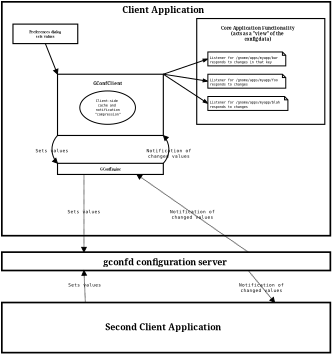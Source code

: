 <?xml version="1.0"?>
<diagram xmlns:dia="http://www.lysator.liu.se/~alla/dia/">
  <diagramdata>
    <attribute name="background">
      <color val="#ffffff"/>
    </attribute>
    <attribute name="paper">
      <composite type="paper">
        <attribute name="name">
          <string>#Letter#</string>
        </attribute>
        <attribute name="tmargin">
          <real val="2.54"/>
        </attribute>
        <attribute name="bmargin">
          <real val="2.54"/>
        </attribute>
        <attribute name="lmargin">
          <real val="2.54"/>
        </attribute>
        <attribute name="rmargin">
          <real val="2.54"/>
        </attribute>
        <attribute name="is_portrait">
          <boolean val="true"/>
        </attribute>
        <attribute name="scaling">
          <real val="0.278"/>
        </attribute>
        <attribute name="fitto">
          <boolean val="true"/>
        </attribute>
        <attribute name="fitwidth">
          <int val="1"/>
        </attribute>
        <attribute name="fitheight">
          <int val="1"/>
        </attribute>
      </composite>
    </attribute>
  </diagramdata>
  <layer name="Background" visible="true">
    <object type="Standard - Box" version="0" id="O0">
      <attribute name="obj_pos">
        <point val="-20,-23"/>
      </attribute>
      <attribute name="obj_bb">
        <rectangle val="-20.15,-23.15;39.15,19.15"/>
      </attribute>
      <attribute name="elem_corner">
        <point val="-20,-23"/>
      </attribute>
      <attribute name="elem_width">
        <real val="59"/>
      </attribute>
      <attribute name="elem_height">
        <real val="42"/>
      </attribute>
      <attribute name="border_width">
        <real val="0.3"/>
      </attribute>
      <attribute name="show_background">
        <boolean val="true"/>
      </attribute>
    </object>
    <object type="Standard - Line" version="0" id="O1">
      <attribute name="obj_pos">
        <point val="-5.25,8"/>
      </attribute>
      <attribute name="obj_bb">
        <rectangle val="-6.1,7.15;-4.4,22.8"/>
      </attribute>
      <attribute name="conn_endpoints">
        <point val="-5.25,8"/>
        <point val="-5.25,21.95"/>
      </attribute>
      <attribute name="numcp">
        <int val="1"/>
      </attribute>
      <attribute name="line_style">
        <enum val="4"/>
      </attribute>
      <attribute name="end_arrow">
        <enum val="3"/>
      </attribute>
      <attribute name="end_arrow_length">
        <real val="0.8"/>
      </attribute>
      <attribute name="end_arrow_width">
        <real val="0.8"/>
      </attribute>
      <connections>
        <connection handle="0" to="O6" connection="12"/>
        <connection handle="1" to="O2" connection="1"/>
      </connections>
    </object>
    <object type="Flowchart - Box" version="0" id="O2">
      <attribute name="obj_pos">
        <point val="-20,21.95"/>
      </attribute>
      <attribute name="obj_bb">
        <rectangle val="-20.15,21.8;39.15,25.4"/>
      </attribute>
      <attribute name="elem_corner">
        <point val="-20,21.95"/>
      </attribute>
      <attribute name="elem_width">
        <real val="59"/>
      </attribute>
      <attribute name="elem_height">
        <real val="3.3"/>
      </attribute>
      <attribute name="border_width">
        <real val="0.3"/>
      </attribute>
      <attribute name="show_background">
        <boolean val="true"/>
      </attribute>
      <attribute name="padding">
        <real val="0"/>
      </attribute>
      <attribute name="text">
        <composite type="text">
          <attribute name="string">
            <string>#gconfd configuration server#</string>
          </attribute>
          <attribute name="font">
            <font name="Times-Bold"/>
          </attribute>
          <attribute name="height">
            <real val="2"/>
          </attribute>
          <attribute name="pos">
            <point val="9.5,24.188"/>
          </attribute>
          <attribute name="color">
            <color val="#000000"/>
          </attribute>
          <attribute name="alignment">
            <enum val="1"/>
          </attribute>
        </composite>
      </attribute>
    </object>
    <object type="Flowchart - Box" version="0" id="O3">
      <attribute name="obj_pos">
        <point val="-18,-19"/>
      </attribute>
      <attribute name="obj_bb">
        <rectangle val="-18.1,-19.1;-6.266,-15.4"/>
      </attribute>
      <attribute name="elem_corner">
        <point val="-18,-19"/>
      </attribute>
      <attribute name="elem_width">
        <real val="11.634"/>
      </attribute>
      <attribute name="elem_height">
        <real val="3.5"/>
      </attribute>
      <attribute name="border_width">
        <real val="0.2"/>
      </attribute>
      <attribute name="show_background">
        <boolean val="true"/>
      </attribute>
      <attribute name="padding">
        <real val="0"/>
      </attribute>
      <attribute name="text">
        <composite type="text">
          <attribute name="string">
            <string>#Preferences dialog
sets values#</string>
          </attribute>
          <attribute name="font">
            <font name="Times-Bold"/>
          </attribute>
          <attribute name="height">
            <real val="0.8"/>
          </attribute>
          <attribute name="pos">
            <point val="-12.183,-17.415"/>
          </attribute>
          <attribute name="color">
            <color val="#000000"/>
          </attribute>
          <attribute name="alignment">
            <enum val="1"/>
          </attribute>
        </composite>
      </attribute>
    </object>
    <object type="Standard - Line" version="0" id="O4">
      <attribute name="obj_pos">
        <point val="-12.183,-15.5"/>
      </attribute>
      <attribute name="obj_bb">
        <rectangle val="-13.033,-16.35;-9.15,-9.15"/>
      </attribute>
      <attribute name="conn_endpoints">
        <point val="-12.183,-15.5"/>
        <point val="-10,-10"/>
      </attribute>
      <attribute name="numcp">
        <int val="1"/>
      </attribute>
      <attribute name="end_arrow">
        <enum val="3"/>
      </attribute>
      <attribute name="end_arrow_length">
        <real val="0.8"/>
      </attribute>
      <attribute name="end_arrow_width">
        <real val="0.8"/>
      </attribute>
      <connections>
        <connection handle="0" to="O3" connection="13"/>
        <connection handle="1" to="O28" connection="0"/>
      </connections>
    </object>
    <object type="Standard - Text" version="0" id="O5">
      <attribute name="obj_pos">
        <point val="-11,4"/>
      </attribute>
      <attribute name="obj_bb">
        <rectangle val="-14.433,3.257;-7.567,4.257"/>
      </attribute>
      <attribute name="text">
        <composite type="text">
          <attribute name="string">
            <string>#Sets values#</string>
          </attribute>
          <attribute name="font">
            <font name="Courier"/>
          </attribute>
          <attribute name="height">
            <real val="1"/>
          </attribute>
          <attribute name="pos">
            <point val="-11,4"/>
          </attribute>
          <attribute name="color">
            <color val="#000000"/>
          </attribute>
          <attribute name="alignment">
            <enum val="1"/>
          </attribute>
        </composite>
      </attribute>
    </object>
    <object type="Flowchart - Box" version="0" id="O6">
      <attribute name="obj_pos">
        <point val="-10,6"/>
      </attribute>
      <attribute name="obj_bb">
        <rectangle val="-10.1,5.9;9.1,8.1"/>
      </attribute>
      <attribute name="elem_corner">
        <point val="-10,6"/>
      </attribute>
      <attribute name="elem_width">
        <real val="19"/>
      </attribute>
      <attribute name="elem_height">
        <real val="2"/>
      </attribute>
      <attribute name="border_width">
        <real val="0.2"/>
      </attribute>
      <attribute name="show_background">
        <boolean val="true"/>
      </attribute>
      <attribute name="padding">
        <real val="0"/>
      </attribute>
      <attribute name="text">
        <composite type="text">
          <attribute name="string">
            <string>#GConfEngine#</string>
          </attribute>
          <attribute name="font">
            <font name="Times-Bold"/>
          </attribute>
          <attribute name="height">
            <real val="0.8"/>
          </attribute>
          <attribute name="pos">
            <point val="-0.5,7.235"/>
          </attribute>
          <attribute name="color">
            <color val="#000000"/>
          </attribute>
          <attribute name="alignment">
            <enum val="1"/>
          </attribute>
        </composite>
      </attribute>
    </object>
    <object type="Standard - Text" version="0" id="O7">
      <attribute name="obj_pos">
        <point val="10,4"/>
      </attribute>
      <attribute name="obj_bb">
        <rectangle val="5.355,3.257;14.645,5.257"/>
      </attribute>
      <attribute name="text">
        <composite type="text">
          <attribute name="string">
            <string>#Notification of
changed values#</string>
          </attribute>
          <attribute name="font">
            <font name="Courier"/>
          </attribute>
          <attribute name="height">
            <real val="1"/>
          </attribute>
          <attribute name="pos">
            <point val="10,4"/>
          </attribute>
          <attribute name="color">
            <color val="#000000"/>
          </attribute>
          <attribute name="alignment">
            <enum val="1"/>
          </attribute>
        </composite>
      </attribute>
    </object>
    <object type="Standard - Line" version="0" id="O8">
      <attribute name="obj_pos">
        <point val="4.25,8"/>
      </attribute>
      <attribute name="obj_bb">
        <rectangle val="3.4,7.15;25.1,22.8"/>
      </attribute>
      <attribute name="conn_endpoints">
        <point val="4.25,8"/>
        <point val="24.25,21.95"/>
      </attribute>
      <attribute name="numcp">
        <int val="1"/>
      </attribute>
      <attribute name="line_style">
        <enum val="4"/>
      </attribute>
      <attribute name="start_arrow">
        <enum val="3"/>
      </attribute>
      <attribute name="start_arrow_length">
        <real val="0.8"/>
      </attribute>
      <attribute name="start_arrow_width">
        <real val="0.8"/>
      </attribute>
      <connections>
        <connection handle="0" to="O6" connection="14"/>
        <connection handle="1" to="O2" connection="3"/>
      </connections>
    </object>
    <object type="Standard - Text" version="0" id="O9">
      <attribute name="obj_pos">
        <point val="-5.25,14.975"/>
      </attribute>
      <attribute name="obj_bb">
        <rectangle val="-8.683,14.232;-1.817,15.232"/>
      </attribute>
      <attribute name="text">
        <composite type="text">
          <attribute name="string">
            <string>#Sets values#</string>
          </attribute>
          <attribute name="font">
            <font name="Courier"/>
          </attribute>
          <attribute name="height">
            <real val="1"/>
          </attribute>
          <attribute name="pos">
            <point val="-5.25,14.975"/>
          </attribute>
          <attribute name="color">
            <color val="#000000"/>
          </attribute>
          <attribute name="alignment">
            <enum val="1"/>
          </attribute>
        </composite>
      </attribute>
      <connections>
        <connection handle="0" to="O1" connection="0"/>
      </connections>
    </object>
    <object type="Standard - Text" version="0" id="O10">
      <attribute name="obj_pos">
        <point val="14.25,14.975"/>
      </attribute>
      <attribute name="obj_bb">
        <rectangle val="9.605,14.232;18.895,16.232"/>
      </attribute>
      <attribute name="text">
        <composite type="text">
          <attribute name="string">
            <string>#Notification of
changed values#</string>
          </attribute>
          <attribute name="font">
            <font name="Courier"/>
          </attribute>
          <attribute name="height">
            <real val="1"/>
          </attribute>
          <attribute name="pos">
            <point val="14.25,14.975"/>
          </attribute>
          <attribute name="color">
            <color val="#000000"/>
          </attribute>
          <attribute name="alignment">
            <enum val="1"/>
          </attribute>
        </composite>
      </attribute>
      <connections>
        <connection handle="0" to="O8" connection="0"/>
      </connections>
    </object>
    <object type="Standard - Box" version="0" id="O11">
      <attribute name="obj_pos">
        <point val="15,-20"/>
      </attribute>
      <attribute name="obj_bb">
        <rectangle val="14.9,-20.1;38.1,-0.9"/>
      </attribute>
      <attribute name="elem_corner">
        <point val="15,-20"/>
      </attribute>
      <attribute name="elem_width">
        <real val="23"/>
      </attribute>
      <attribute name="elem_height">
        <real val="19"/>
      </attribute>
      <attribute name="border_width">
        <real val="0.2"/>
      </attribute>
      <attribute name="show_background">
        <boolean val="true"/>
      </attribute>
    </object>
    <object type="UML - Message" version="0" id="O12">
      <attribute name="obj_pos">
        <point val="9,-10"/>
      </attribute>
      <attribute name="obj_bb">
        <rectangle val="8.15,-10.85;17.85,-3.9"/>
      </attribute>
      <attribute name="conn_endpoints">
        <point val="9,-10"/>
        <point val="17,-4.75"/>
      </attribute>
      <attribute name="text">
        <string/>
      </attribute>
      <attribute name="text_pos">
        <point val="13,-7.375"/>
      </attribute>
      <attribute name="type">
        <int val="1000"/>
      </attribute>
      <connections>
        <connection handle="0" to="O28" connection="2"/>
        <connection handle="1" to="O15" connection="3"/>
      </connections>
    </object>
    <object type="UML - Message" version="0" id="O13">
      <attribute name="obj_pos">
        <point val="9,-10"/>
      </attribute>
      <attribute name="obj_bb">
        <rectangle val="8.15,-10.865;17.85,-7.9"/>
      </attribute>
      <attribute name="conn_endpoints">
        <point val="9,-10"/>
        <point val="17,-8.75"/>
      </attribute>
      <attribute name="text">
        <string/>
      </attribute>
      <attribute name="text_pos">
        <point val="13,-9.375"/>
      </attribute>
      <attribute name="type">
        <int val="0"/>
      </attribute>
      <connections>
        <connection handle="0" to="O28" connection="2"/>
        <connection handle="1" to="O16" connection="3"/>
      </connections>
    </object>
    <object type="UML - Message" version="0" id="O14">
      <attribute name="obj_pos">
        <point val="9,-10"/>
      </attribute>
      <attribute name="obj_bb">
        <rectangle val="8.15,-13.6;17.85,-9.15"/>
      </attribute>
      <attribute name="conn_endpoints">
        <point val="9,-10"/>
        <point val="17,-12.75"/>
      </attribute>
      <attribute name="text">
        <string/>
      </attribute>
      <attribute name="text_pos">
        <point val="13,-11.375"/>
      </attribute>
      <attribute name="type">
        <int val="0"/>
      </attribute>
      <connections>
        <connection handle="0" to="O28" connection="2"/>
        <connection handle="1" to="O17" connection="3"/>
      </connections>
    </object>
    <object type="UML - Note" version="0" id="O15">
      <attribute name="obj_pos">
        <point val="17,-6"/>
      </attribute>
      <attribute name="obj_bb">
        <rectangle val="16.95,-6.05;35.118,-3.45"/>
      </attribute>
      <attribute name="elem_corner">
        <point val="17,-6"/>
      </attribute>
      <attribute name="elem_width">
        <real val="18.068"/>
      </attribute>
      <attribute name="elem_height">
        <real val="2.5"/>
      </attribute>
      <attribute name="text">
        <composite type="text">
          <attribute name="string">
            <string>#Listener for /gnome/apps/myapp/blah
responds to changes#</string>
          </attribute>
          <attribute name="font">
            <font name="Courier"/>
          </attribute>
          <attribute name="height">
            <real val="0.8"/>
          </attribute>
          <attribute name="pos">
            <point val="17.35,-4.755"/>
          </attribute>
          <attribute name="color">
            <color val="#000000"/>
          </attribute>
          <attribute name="alignment">
            <enum val="0"/>
          </attribute>
        </composite>
      </attribute>
    </object>
    <object type="UML - Note" version="0" id="O16">
      <attribute name="obj_pos">
        <point val="17,-10"/>
      </attribute>
      <attribute name="obj_bb">
        <rectangle val="16.95,-10.05;34.633,-7.45"/>
      </attribute>
      <attribute name="elem_corner">
        <point val="17,-10"/>
      </attribute>
      <attribute name="elem_width">
        <real val="17.583"/>
      </attribute>
      <attribute name="elem_height">
        <real val="2.5"/>
      </attribute>
      <attribute name="text">
        <composite type="text">
          <attribute name="string">
            <string>#Listener for /gnome/apps/myapp/foo
responds to changes#</string>
          </attribute>
          <attribute name="font">
            <font name="Courier"/>
          </attribute>
          <attribute name="height">
            <real val="0.8"/>
          </attribute>
          <attribute name="pos">
            <point val="17.35,-8.755"/>
          </attribute>
          <attribute name="color">
            <color val="#000000"/>
          </attribute>
          <attribute name="alignment">
            <enum val="0"/>
          </attribute>
        </composite>
      </attribute>
    </object>
    <object type="UML - Note" version="0" id="O17">
      <attribute name="obj_pos">
        <point val="17,-14"/>
      </attribute>
      <attribute name="obj_bb">
        <rectangle val="16.95,-14.05;34.633,-11.45"/>
      </attribute>
      <attribute name="elem_corner">
        <point val="17,-14"/>
      </attribute>
      <attribute name="elem_width">
        <real val="17.583"/>
      </attribute>
      <attribute name="elem_height">
        <real val="2.5"/>
      </attribute>
      <attribute name="text">
        <composite type="text">
          <attribute name="string">
            <string>#Listener for /gnome/apps/myapp/bar
responds to changes in that key#</string>
          </attribute>
          <attribute name="font">
            <font name="Courier"/>
          </attribute>
          <attribute name="height">
            <real val="0.8"/>
          </attribute>
          <attribute name="pos">
            <point val="17.35,-12.755"/>
          </attribute>
          <attribute name="color">
            <color val="#000000"/>
          </attribute>
          <attribute name="alignment">
            <enum val="0"/>
          </attribute>
        </composite>
      </attribute>
    </object>
    <object type="Standard - Text" version="0" id="O18">
      <attribute name="obj_pos">
        <point val="26,-18"/>
      </attribute>
      <attribute name="obj_bb">
        <rectangle val="19.249,-18.794;32.751,-15.794"/>
      </attribute>
      <attribute name="text">
        <composite type="text">
          <attribute name="string">
            <string>#Core Application Functionality
(acts as a &quot;view&quot; of the 
config data)#</string>
          </attribute>
          <attribute name="font">
            <font name="Times-Bold"/>
          </attribute>
          <attribute name="height">
            <real val="1"/>
          </attribute>
          <attribute name="pos">
            <point val="26,-18"/>
          </attribute>
          <attribute name="color">
            <color val="#000000"/>
          </attribute>
          <attribute name="alignment">
            <enum val="1"/>
          </attribute>
        </composite>
      </attribute>
    </object>
    <object type="Standard - Text" version="0" id="O19">
      <attribute name="obj_pos">
        <point val="9,-21"/>
      </attribute>
      <attribute name="obj_bb">
        <rectangle val="1.083,-22.588;16.917,-20.588"/>
      </attribute>
      <attribute name="text">
        <composite type="text">
          <attribute name="string">
            <string>#Client Application#</string>
          </attribute>
          <attribute name="font">
            <font name="Times-Bold"/>
          </attribute>
          <attribute name="height">
            <real val="2"/>
          </attribute>
          <attribute name="pos">
            <point val="9,-21"/>
          </attribute>
          <attribute name="color">
            <color val="#000000"/>
          </attribute>
          <attribute name="alignment">
            <enum val="1"/>
          </attribute>
        </composite>
      </attribute>
    </object>
    <object type="Standard - Box" version="0" id="O20">
      <attribute name="obj_pos">
        <point val="-20,31"/>
      </attribute>
      <attribute name="obj_bb">
        <rectangle val="-20.15,30.85;39.15,40.15"/>
      </attribute>
      <attribute name="elem_corner">
        <point val="-20,31"/>
      </attribute>
      <attribute name="elem_width">
        <real val="59"/>
      </attribute>
      <attribute name="elem_height">
        <real val="9"/>
      </attribute>
      <attribute name="border_width">
        <real val="0.3"/>
      </attribute>
      <attribute name="show_background">
        <boolean val="true"/>
      </attribute>
    </object>
    <object type="Standard - Line" version="0" id="O21">
      <attribute name="obj_pos">
        <point val="-5.25,25.25"/>
      </attribute>
      <attribute name="obj_bb">
        <rectangle val="-6.1,24.4;-4.15,31.85"/>
      </attribute>
      <attribute name="conn_endpoints">
        <point val="-5.25,25.25"/>
        <point val="-5,31"/>
      </attribute>
      <attribute name="numcp">
        <int val="1"/>
      </attribute>
      <attribute name="line_style">
        <enum val="4"/>
      </attribute>
      <attribute name="start_arrow">
        <enum val="3"/>
      </attribute>
      <attribute name="start_arrow_length">
        <real val="0.8"/>
      </attribute>
      <attribute name="start_arrow_width">
        <real val="0.8"/>
      </attribute>
      <connections>
        <connection handle="0" to="O2" connection="12"/>
      </connections>
    </object>
    <object type="Standard - Text" version="0" id="O22">
      <attribute name="obj_pos">
        <point val="-5.125,28.125"/>
      </attribute>
      <attribute name="obj_bb">
        <rectangle val="-8.558,27.382;-1.692,28.382"/>
      </attribute>
      <attribute name="text">
        <composite type="text">
          <attribute name="string">
            <string>#Sets values#</string>
          </attribute>
          <attribute name="font">
            <font name="Courier"/>
          </attribute>
          <attribute name="height">
            <real val="1"/>
          </attribute>
          <attribute name="pos">
            <point val="-5.125,28.125"/>
          </attribute>
          <attribute name="color">
            <color val="#000000"/>
          </attribute>
          <attribute name="alignment">
            <enum val="1"/>
          </attribute>
        </composite>
      </attribute>
      <connections>
        <connection handle="0" to="O21" connection="0"/>
      </connections>
    </object>
    <object type="Standard - Line" version="0" id="O23">
      <attribute name="obj_pos">
        <point val="24.25,25.25"/>
      </attribute>
      <attribute name="obj_bb">
        <rectangle val="23.4,24.4;29.85,31.85"/>
      </attribute>
      <attribute name="conn_endpoints">
        <point val="24.25,25.25"/>
        <point val="29,31"/>
      </attribute>
      <attribute name="numcp">
        <int val="1"/>
      </attribute>
      <attribute name="line_style">
        <enum val="4"/>
      </attribute>
      <attribute name="end_arrow">
        <enum val="3"/>
      </attribute>
      <attribute name="end_arrow_length">
        <real val="0.8"/>
      </attribute>
      <attribute name="end_arrow_width">
        <real val="0.8"/>
      </attribute>
      <connections>
        <connection handle="0" to="O2" connection="14"/>
      </connections>
    </object>
    <object type="Standard - Text" version="0" id="O24">
      <attribute name="obj_pos">
        <point val="26.625,28.125"/>
      </attribute>
      <attribute name="obj_bb">
        <rectangle val="21.98,27.382;31.27,29.382"/>
      </attribute>
      <attribute name="text">
        <composite type="text">
          <attribute name="string">
            <string>#Notification of
changed values#</string>
          </attribute>
          <attribute name="font">
            <font name="Courier"/>
          </attribute>
          <attribute name="height">
            <real val="1"/>
          </attribute>
          <attribute name="pos">
            <point val="26.625,28.125"/>
          </attribute>
          <attribute name="color">
            <color val="#000000"/>
          </attribute>
          <attribute name="alignment">
            <enum val="1"/>
          </attribute>
        </composite>
      </attribute>
      <connections>
        <connection handle="0" to="O23" connection="0"/>
      </connections>
    </object>
    <object type="Standard - Text" version="0" id="O25">
      <attribute name="obj_pos">
        <point val="9,36"/>
      </attribute>
      <attribute name="obj_bb">
        <rectangle val="-2.22,34.412;20.22,36.412"/>
      </attribute>
      <attribute name="text">
        <composite type="text">
          <attribute name="string">
            <string>#Second Client Application#</string>
          </attribute>
          <attribute name="font">
            <font name="Times-Bold"/>
          </attribute>
          <attribute name="height">
            <real val="2"/>
          </attribute>
          <attribute name="pos">
            <point val="9,36"/>
          </attribute>
          <attribute name="color">
            <color val="#000000"/>
          </attribute>
          <attribute name="alignment">
            <enum val="1"/>
          </attribute>
        </composite>
      </attribute>
    </object>
    <object type="Standard - Arc" version="0" id="O26">
      <attribute name="obj_pos">
        <point val="-10,1"/>
      </attribute>
      <attribute name="obj_bb">
        <rectangle val="-11.85,0.15;-9.15,6.85"/>
      </attribute>
      <attribute name="conn_endpoints">
        <point val="-10,1"/>
        <point val="-10,6"/>
      </attribute>
      <attribute name="curve_distance">
        <real val="1"/>
      </attribute>
      <attribute name="end_arrow">
        <enum val="3"/>
      </attribute>
      <attribute name="end_arrow_length">
        <real val="0.8"/>
      </attribute>
      <attribute name="end_arrow_width">
        <real val="0.8"/>
      </attribute>
      <connections>
        <connection handle="0" to="O28" connection="5"/>
        <connection handle="1" to="O6" connection="0"/>
      </connections>
    </object>
    <object type="Standard - Arc" version="0" id="O27">
      <attribute name="obj_pos">
        <point val="9,1"/>
      </attribute>
      <attribute name="obj_bb">
        <rectangle val="8.15,0.15;10.85,6.85"/>
      </attribute>
      <attribute name="conn_endpoints">
        <point val="9,1"/>
        <point val="9,6"/>
      </attribute>
      <attribute name="curve_distance">
        <real val="-1"/>
      </attribute>
      <attribute name="start_arrow">
        <enum val="3"/>
      </attribute>
      <attribute name="start_arrow_length">
        <real val="0.8"/>
      </attribute>
      <attribute name="start_arrow_width">
        <real val="0.8"/>
      </attribute>
      <connections>
        <connection handle="0" to="O28" connection="7"/>
        <connection handle="1" to="O6" connection="4"/>
      </connections>
    </object>
    <group>
      <object type="Standard - Box" version="0" id="O28">
        <attribute name="obj_pos">
          <point val="-10,-10"/>
        </attribute>
        <attribute name="obj_bb">
          <rectangle val="-10.1,-10.1;9.1,1.1"/>
        </attribute>
        <attribute name="elem_corner">
          <point val="-10,-10"/>
        </attribute>
        <attribute name="elem_width">
          <real val="19"/>
        </attribute>
        <attribute name="elem_height">
          <real val="11"/>
        </attribute>
        <attribute name="border_width">
          <real val="0.2"/>
        </attribute>
        <attribute name="show_background">
          <boolean val="true"/>
        </attribute>
      </object>
      <object type="Flowchart - Ellipse" version="0" id="O29">
        <attribute name="obj_pos">
          <point val="-6,-7"/>
        </attribute>
        <attribute name="obj_bb">
          <rectangle val="-6.05,-7.05;4.05,-0.95"/>
        </attribute>
        <attribute name="elem_corner">
          <point val="-6,-7"/>
        </attribute>
        <attribute name="elem_width">
          <real val="10"/>
        </attribute>
        <attribute name="elem_height">
          <real val="6"/>
        </attribute>
        <attribute name="show_background">
          <boolean val="true"/>
        </attribute>
        <attribute name="padding">
          <real val="0"/>
        </attribute>
        <attribute name="text">
          <composite type="text">
            <attribute name="string">
              <string>#Client-side 
cache and 
notification
&quot;compression&quot;#</string>
            </attribute>
            <attribute name="font">
              <font name="Courier"/>
            </attribute>
            <attribute name="height">
              <real val="0.8"/>
            </attribute>
            <attribute name="pos">
              <point val="-1,-5.005"/>
            </attribute>
            <attribute name="color">
              <color val="#000000"/>
            </attribute>
            <attribute name="alignment">
              <enum val="1"/>
            </attribute>
          </composite>
        </attribute>
      </object>
      <object type="Standard - Text" version="0" id="O30">
        <attribute name="obj_pos">
          <point val="-1,-8"/>
        </attribute>
        <attribute name="obj_bb">
          <rectangle val="-3.842,-8.794;1.842,-7.794"/>
        </attribute>
        <attribute name="text">
          <composite type="text">
            <attribute name="string">
              <string>#GConfClient#</string>
            </attribute>
            <attribute name="font">
              <font name="Times-Bold"/>
            </attribute>
            <attribute name="height">
              <real val="1"/>
            </attribute>
            <attribute name="pos">
              <point val="-1,-8"/>
            </attribute>
            <attribute name="color">
              <color val="#000000"/>
            </attribute>
            <attribute name="alignment">
              <enum val="1"/>
            </attribute>
          </composite>
        </attribute>
      </object>
    </group>
  </layer>
</diagram>
